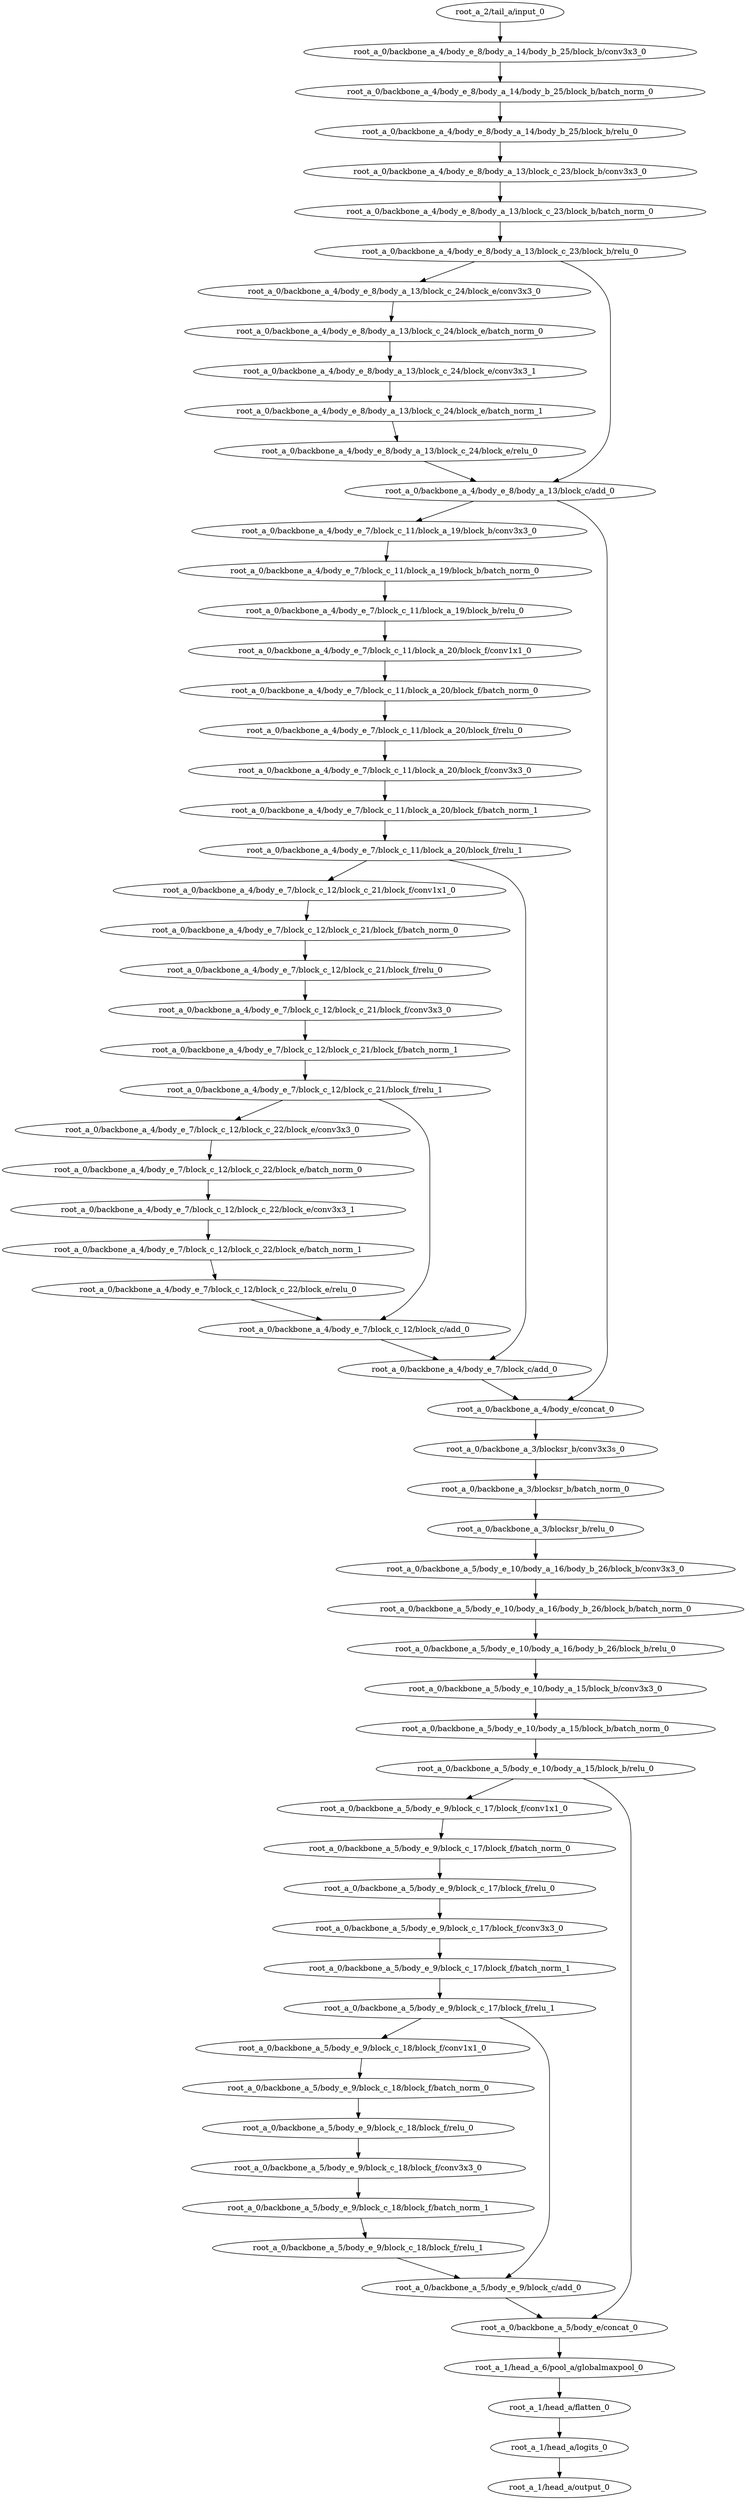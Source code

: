 digraph root_a {
	"root_a_2/tail_a/input_0"
	"root_a_0/backbone_a_4/body_e_8/body_a_14/body_b_25/block_b/conv3x3_0"
	"root_a_0/backbone_a_4/body_e_8/body_a_14/body_b_25/block_b/batch_norm_0"
	"root_a_0/backbone_a_4/body_e_8/body_a_14/body_b_25/block_b/relu_0"
	"root_a_0/backbone_a_4/body_e_8/body_a_13/block_c_23/block_b/conv3x3_0"
	"root_a_0/backbone_a_4/body_e_8/body_a_13/block_c_23/block_b/batch_norm_0"
	"root_a_0/backbone_a_4/body_e_8/body_a_13/block_c_23/block_b/relu_0"
	"root_a_0/backbone_a_4/body_e_8/body_a_13/block_c_24/block_e/conv3x3_0"
	"root_a_0/backbone_a_4/body_e_8/body_a_13/block_c_24/block_e/batch_norm_0"
	"root_a_0/backbone_a_4/body_e_8/body_a_13/block_c_24/block_e/conv3x3_1"
	"root_a_0/backbone_a_4/body_e_8/body_a_13/block_c_24/block_e/batch_norm_1"
	"root_a_0/backbone_a_4/body_e_8/body_a_13/block_c_24/block_e/relu_0"
	"root_a_0/backbone_a_4/body_e_8/body_a_13/block_c/add_0"
	"root_a_0/backbone_a_4/body_e_7/block_c_11/block_a_19/block_b/conv3x3_0"
	"root_a_0/backbone_a_4/body_e_7/block_c_11/block_a_19/block_b/batch_norm_0"
	"root_a_0/backbone_a_4/body_e_7/block_c_11/block_a_19/block_b/relu_0"
	"root_a_0/backbone_a_4/body_e_7/block_c_11/block_a_20/block_f/conv1x1_0"
	"root_a_0/backbone_a_4/body_e_7/block_c_11/block_a_20/block_f/batch_norm_0"
	"root_a_0/backbone_a_4/body_e_7/block_c_11/block_a_20/block_f/relu_0"
	"root_a_0/backbone_a_4/body_e_7/block_c_11/block_a_20/block_f/conv3x3_0"
	"root_a_0/backbone_a_4/body_e_7/block_c_11/block_a_20/block_f/batch_norm_1"
	"root_a_0/backbone_a_4/body_e_7/block_c_11/block_a_20/block_f/relu_1"
	"root_a_0/backbone_a_4/body_e_7/block_c_12/block_c_21/block_f/conv1x1_0"
	"root_a_0/backbone_a_4/body_e_7/block_c_12/block_c_21/block_f/batch_norm_0"
	"root_a_0/backbone_a_4/body_e_7/block_c_12/block_c_21/block_f/relu_0"
	"root_a_0/backbone_a_4/body_e_7/block_c_12/block_c_21/block_f/conv3x3_0"
	"root_a_0/backbone_a_4/body_e_7/block_c_12/block_c_21/block_f/batch_norm_1"
	"root_a_0/backbone_a_4/body_e_7/block_c_12/block_c_21/block_f/relu_1"
	"root_a_0/backbone_a_4/body_e_7/block_c_12/block_c_22/block_e/conv3x3_0"
	"root_a_0/backbone_a_4/body_e_7/block_c_12/block_c_22/block_e/batch_norm_0"
	"root_a_0/backbone_a_4/body_e_7/block_c_12/block_c_22/block_e/conv3x3_1"
	"root_a_0/backbone_a_4/body_e_7/block_c_12/block_c_22/block_e/batch_norm_1"
	"root_a_0/backbone_a_4/body_e_7/block_c_12/block_c_22/block_e/relu_0"
	"root_a_0/backbone_a_4/body_e_7/block_c_12/block_c/add_0"
	"root_a_0/backbone_a_4/body_e_7/block_c/add_0"
	"root_a_0/backbone_a_4/body_e/concat_0"
	"root_a_0/backbone_a_3/blocksr_b/conv3x3s_0"
	"root_a_0/backbone_a_3/blocksr_b/batch_norm_0"
	"root_a_0/backbone_a_3/blocksr_b/relu_0"
	"root_a_0/backbone_a_5/body_e_10/body_a_16/body_b_26/block_b/conv3x3_0"
	"root_a_0/backbone_a_5/body_e_10/body_a_16/body_b_26/block_b/batch_norm_0"
	"root_a_0/backbone_a_5/body_e_10/body_a_16/body_b_26/block_b/relu_0"
	"root_a_0/backbone_a_5/body_e_10/body_a_15/block_b/conv3x3_0"
	"root_a_0/backbone_a_5/body_e_10/body_a_15/block_b/batch_norm_0"
	"root_a_0/backbone_a_5/body_e_10/body_a_15/block_b/relu_0"
	"root_a_0/backbone_a_5/body_e_9/block_c_17/block_f/conv1x1_0"
	"root_a_0/backbone_a_5/body_e_9/block_c_17/block_f/batch_norm_0"
	"root_a_0/backbone_a_5/body_e_9/block_c_17/block_f/relu_0"
	"root_a_0/backbone_a_5/body_e_9/block_c_17/block_f/conv3x3_0"
	"root_a_0/backbone_a_5/body_e_9/block_c_17/block_f/batch_norm_1"
	"root_a_0/backbone_a_5/body_e_9/block_c_17/block_f/relu_1"
	"root_a_0/backbone_a_5/body_e_9/block_c_18/block_f/conv1x1_0"
	"root_a_0/backbone_a_5/body_e_9/block_c_18/block_f/batch_norm_0"
	"root_a_0/backbone_a_5/body_e_9/block_c_18/block_f/relu_0"
	"root_a_0/backbone_a_5/body_e_9/block_c_18/block_f/conv3x3_0"
	"root_a_0/backbone_a_5/body_e_9/block_c_18/block_f/batch_norm_1"
	"root_a_0/backbone_a_5/body_e_9/block_c_18/block_f/relu_1"
	"root_a_0/backbone_a_5/body_e_9/block_c/add_0"
	"root_a_0/backbone_a_5/body_e/concat_0"
	"root_a_1/head_a_6/pool_a/globalmaxpool_0"
	"root_a_1/head_a/flatten_0"
	"root_a_1/head_a/logits_0"
	"root_a_1/head_a/output_0"

	"root_a_2/tail_a/input_0" -> "root_a_0/backbone_a_4/body_e_8/body_a_14/body_b_25/block_b/conv3x3_0"
	"root_a_0/backbone_a_4/body_e_8/body_a_14/body_b_25/block_b/conv3x3_0" -> "root_a_0/backbone_a_4/body_e_8/body_a_14/body_b_25/block_b/batch_norm_0"
	"root_a_0/backbone_a_4/body_e_8/body_a_14/body_b_25/block_b/batch_norm_0" -> "root_a_0/backbone_a_4/body_e_8/body_a_14/body_b_25/block_b/relu_0"
	"root_a_0/backbone_a_4/body_e_8/body_a_14/body_b_25/block_b/relu_0" -> "root_a_0/backbone_a_4/body_e_8/body_a_13/block_c_23/block_b/conv3x3_0"
	"root_a_0/backbone_a_4/body_e_8/body_a_13/block_c_23/block_b/conv3x3_0" -> "root_a_0/backbone_a_4/body_e_8/body_a_13/block_c_23/block_b/batch_norm_0"
	"root_a_0/backbone_a_4/body_e_8/body_a_13/block_c_23/block_b/batch_norm_0" -> "root_a_0/backbone_a_4/body_e_8/body_a_13/block_c_23/block_b/relu_0"
	"root_a_0/backbone_a_4/body_e_8/body_a_13/block_c_23/block_b/relu_0" -> "root_a_0/backbone_a_4/body_e_8/body_a_13/block_c_24/block_e/conv3x3_0"
	"root_a_0/backbone_a_4/body_e_8/body_a_13/block_c_24/block_e/conv3x3_0" -> "root_a_0/backbone_a_4/body_e_8/body_a_13/block_c_24/block_e/batch_norm_0"
	"root_a_0/backbone_a_4/body_e_8/body_a_13/block_c_24/block_e/batch_norm_0" -> "root_a_0/backbone_a_4/body_e_8/body_a_13/block_c_24/block_e/conv3x3_1"
	"root_a_0/backbone_a_4/body_e_8/body_a_13/block_c_24/block_e/conv3x3_1" -> "root_a_0/backbone_a_4/body_e_8/body_a_13/block_c_24/block_e/batch_norm_1"
	"root_a_0/backbone_a_4/body_e_8/body_a_13/block_c_24/block_e/batch_norm_1" -> "root_a_0/backbone_a_4/body_e_8/body_a_13/block_c_24/block_e/relu_0"
	"root_a_0/backbone_a_4/body_e_8/body_a_13/block_c_24/block_e/relu_0" -> "root_a_0/backbone_a_4/body_e_8/body_a_13/block_c/add_0"
	"root_a_0/backbone_a_4/body_e_8/body_a_13/block_c_23/block_b/relu_0" -> "root_a_0/backbone_a_4/body_e_8/body_a_13/block_c/add_0"
	"root_a_0/backbone_a_4/body_e_8/body_a_13/block_c/add_0" -> "root_a_0/backbone_a_4/body_e_7/block_c_11/block_a_19/block_b/conv3x3_0"
	"root_a_0/backbone_a_4/body_e_7/block_c_11/block_a_19/block_b/conv3x3_0" -> "root_a_0/backbone_a_4/body_e_7/block_c_11/block_a_19/block_b/batch_norm_0"
	"root_a_0/backbone_a_4/body_e_7/block_c_11/block_a_19/block_b/batch_norm_0" -> "root_a_0/backbone_a_4/body_e_7/block_c_11/block_a_19/block_b/relu_0"
	"root_a_0/backbone_a_4/body_e_7/block_c_11/block_a_19/block_b/relu_0" -> "root_a_0/backbone_a_4/body_e_7/block_c_11/block_a_20/block_f/conv1x1_0"
	"root_a_0/backbone_a_4/body_e_7/block_c_11/block_a_20/block_f/conv1x1_0" -> "root_a_0/backbone_a_4/body_e_7/block_c_11/block_a_20/block_f/batch_norm_0"
	"root_a_0/backbone_a_4/body_e_7/block_c_11/block_a_20/block_f/batch_norm_0" -> "root_a_0/backbone_a_4/body_e_7/block_c_11/block_a_20/block_f/relu_0"
	"root_a_0/backbone_a_4/body_e_7/block_c_11/block_a_20/block_f/relu_0" -> "root_a_0/backbone_a_4/body_e_7/block_c_11/block_a_20/block_f/conv3x3_0"
	"root_a_0/backbone_a_4/body_e_7/block_c_11/block_a_20/block_f/conv3x3_0" -> "root_a_0/backbone_a_4/body_e_7/block_c_11/block_a_20/block_f/batch_norm_1"
	"root_a_0/backbone_a_4/body_e_7/block_c_11/block_a_20/block_f/batch_norm_1" -> "root_a_0/backbone_a_4/body_e_7/block_c_11/block_a_20/block_f/relu_1"
	"root_a_0/backbone_a_4/body_e_7/block_c_11/block_a_20/block_f/relu_1" -> "root_a_0/backbone_a_4/body_e_7/block_c_12/block_c_21/block_f/conv1x1_0"
	"root_a_0/backbone_a_4/body_e_7/block_c_12/block_c_21/block_f/conv1x1_0" -> "root_a_0/backbone_a_4/body_e_7/block_c_12/block_c_21/block_f/batch_norm_0"
	"root_a_0/backbone_a_4/body_e_7/block_c_12/block_c_21/block_f/batch_norm_0" -> "root_a_0/backbone_a_4/body_e_7/block_c_12/block_c_21/block_f/relu_0"
	"root_a_0/backbone_a_4/body_e_7/block_c_12/block_c_21/block_f/relu_0" -> "root_a_0/backbone_a_4/body_e_7/block_c_12/block_c_21/block_f/conv3x3_0"
	"root_a_0/backbone_a_4/body_e_7/block_c_12/block_c_21/block_f/conv3x3_0" -> "root_a_0/backbone_a_4/body_e_7/block_c_12/block_c_21/block_f/batch_norm_1"
	"root_a_0/backbone_a_4/body_e_7/block_c_12/block_c_21/block_f/batch_norm_1" -> "root_a_0/backbone_a_4/body_e_7/block_c_12/block_c_21/block_f/relu_1"
	"root_a_0/backbone_a_4/body_e_7/block_c_12/block_c_21/block_f/relu_1" -> "root_a_0/backbone_a_4/body_e_7/block_c_12/block_c_22/block_e/conv3x3_0"
	"root_a_0/backbone_a_4/body_e_7/block_c_12/block_c_22/block_e/conv3x3_0" -> "root_a_0/backbone_a_4/body_e_7/block_c_12/block_c_22/block_e/batch_norm_0"
	"root_a_0/backbone_a_4/body_e_7/block_c_12/block_c_22/block_e/batch_norm_0" -> "root_a_0/backbone_a_4/body_e_7/block_c_12/block_c_22/block_e/conv3x3_1"
	"root_a_0/backbone_a_4/body_e_7/block_c_12/block_c_22/block_e/conv3x3_1" -> "root_a_0/backbone_a_4/body_e_7/block_c_12/block_c_22/block_e/batch_norm_1"
	"root_a_0/backbone_a_4/body_e_7/block_c_12/block_c_22/block_e/batch_norm_1" -> "root_a_0/backbone_a_4/body_e_7/block_c_12/block_c_22/block_e/relu_0"
	"root_a_0/backbone_a_4/body_e_7/block_c_12/block_c_21/block_f/relu_1" -> "root_a_0/backbone_a_4/body_e_7/block_c_12/block_c/add_0"
	"root_a_0/backbone_a_4/body_e_7/block_c_12/block_c_22/block_e/relu_0" -> "root_a_0/backbone_a_4/body_e_7/block_c_12/block_c/add_0"
	"root_a_0/backbone_a_4/body_e_7/block_c_12/block_c/add_0" -> "root_a_0/backbone_a_4/body_e_7/block_c/add_0"
	"root_a_0/backbone_a_4/body_e_7/block_c_11/block_a_20/block_f/relu_1" -> "root_a_0/backbone_a_4/body_e_7/block_c/add_0"
	"root_a_0/backbone_a_4/body_e_7/block_c/add_0" -> "root_a_0/backbone_a_4/body_e/concat_0"
	"root_a_0/backbone_a_4/body_e_8/body_a_13/block_c/add_0" -> "root_a_0/backbone_a_4/body_e/concat_0"
	"root_a_0/backbone_a_4/body_e/concat_0" -> "root_a_0/backbone_a_3/blocksr_b/conv3x3s_0"
	"root_a_0/backbone_a_3/blocksr_b/conv3x3s_0" -> "root_a_0/backbone_a_3/blocksr_b/batch_norm_0"
	"root_a_0/backbone_a_3/blocksr_b/batch_norm_0" -> "root_a_0/backbone_a_3/blocksr_b/relu_0"
	"root_a_0/backbone_a_3/blocksr_b/relu_0" -> "root_a_0/backbone_a_5/body_e_10/body_a_16/body_b_26/block_b/conv3x3_0"
	"root_a_0/backbone_a_5/body_e_10/body_a_16/body_b_26/block_b/conv3x3_0" -> "root_a_0/backbone_a_5/body_e_10/body_a_16/body_b_26/block_b/batch_norm_0"
	"root_a_0/backbone_a_5/body_e_10/body_a_16/body_b_26/block_b/batch_norm_0" -> "root_a_0/backbone_a_5/body_e_10/body_a_16/body_b_26/block_b/relu_0"
	"root_a_0/backbone_a_5/body_e_10/body_a_16/body_b_26/block_b/relu_0" -> "root_a_0/backbone_a_5/body_e_10/body_a_15/block_b/conv3x3_0"
	"root_a_0/backbone_a_5/body_e_10/body_a_15/block_b/conv3x3_0" -> "root_a_0/backbone_a_5/body_e_10/body_a_15/block_b/batch_norm_0"
	"root_a_0/backbone_a_5/body_e_10/body_a_15/block_b/batch_norm_0" -> "root_a_0/backbone_a_5/body_e_10/body_a_15/block_b/relu_0"
	"root_a_0/backbone_a_5/body_e_10/body_a_15/block_b/relu_0" -> "root_a_0/backbone_a_5/body_e_9/block_c_17/block_f/conv1x1_0"
	"root_a_0/backbone_a_5/body_e_9/block_c_17/block_f/conv1x1_0" -> "root_a_0/backbone_a_5/body_e_9/block_c_17/block_f/batch_norm_0"
	"root_a_0/backbone_a_5/body_e_9/block_c_17/block_f/batch_norm_0" -> "root_a_0/backbone_a_5/body_e_9/block_c_17/block_f/relu_0"
	"root_a_0/backbone_a_5/body_e_9/block_c_17/block_f/relu_0" -> "root_a_0/backbone_a_5/body_e_9/block_c_17/block_f/conv3x3_0"
	"root_a_0/backbone_a_5/body_e_9/block_c_17/block_f/conv3x3_0" -> "root_a_0/backbone_a_5/body_e_9/block_c_17/block_f/batch_norm_1"
	"root_a_0/backbone_a_5/body_e_9/block_c_17/block_f/batch_norm_1" -> "root_a_0/backbone_a_5/body_e_9/block_c_17/block_f/relu_1"
	"root_a_0/backbone_a_5/body_e_9/block_c_17/block_f/relu_1" -> "root_a_0/backbone_a_5/body_e_9/block_c_18/block_f/conv1x1_0"
	"root_a_0/backbone_a_5/body_e_9/block_c_18/block_f/conv1x1_0" -> "root_a_0/backbone_a_5/body_e_9/block_c_18/block_f/batch_norm_0"
	"root_a_0/backbone_a_5/body_e_9/block_c_18/block_f/batch_norm_0" -> "root_a_0/backbone_a_5/body_e_9/block_c_18/block_f/relu_0"
	"root_a_0/backbone_a_5/body_e_9/block_c_18/block_f/relu_0" -> "root_a_0/backbone_a_5/body_e_9/block_c_18/block_f/conv3x3_0"
	"root_a_0/backbone_a_5/body_e_9/block_c_18/block_f/conv3x3_0" -> "root_a_0/backbone_a_5/body_e_9/block_c_18/block_f/batch_norm_1"
	"root_a_0/backbone_a_5/body_e_9/block_c_18/block_f/batch_norm_1" -> "root_a_0/backbone_a_5/body_e_9/block_c_18/block_f/relu_1"
	"root_a_0/backbone_a_5/body_e_9/block_c_18/block_f/relu_1" -> "root_a_0/backbone_a_5/body_e_9/block_c/add_0"
	"root_a_0/backbone_a_5/body_e_9/block_c_17/block_f/relu_1" -> "root_a_0/backbone_a_5/body_e_9/block_c/add_0"
	"root_a_0/backbone_a_5/body_e_9/block_c/add_0" -> "root_a_0/backbone_a_5/body_e/concat_0"
	"root_a_0/backbone_a_5/body_e_10/body_a_15/block_b/relu_0" -> "root_a_0/backbone_a_5/body_e/concat_0"
	"root_a_0/backbone_a_5/body_e/concat_0" -> "root_a_1/head_a_6/pool_a/globalmaxpool_0"
	"root_a_1/head_a_6/pool_a/globalmaxpool_0" -> "root_a_1/head_a/flatten_0"
	"root_a_1/head_a/flatten_0" -> "root_a_1/head_a/logits_0"
	"root_a_1/head_a/logits_0" -> "root_a_1/head_a/output_0"

}